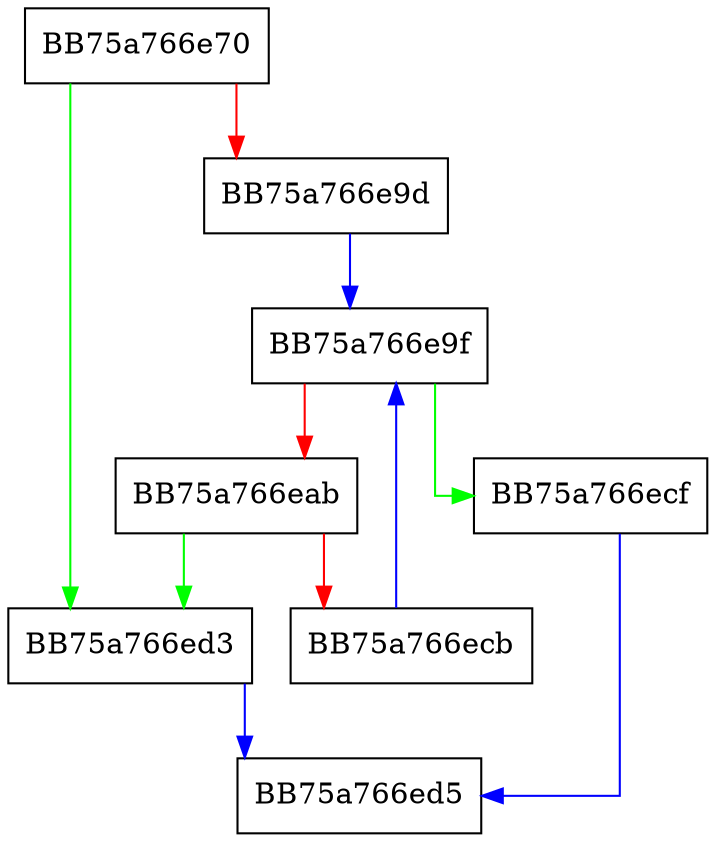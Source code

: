 digraph isPrefixOf {
  node [shape="box"];
  graph [splines=ortho];
  BB75a766e70 -> BB75a766ed3 [color="green"];
  BB75a766e70 -> BB75a766e9d [color="red"];
  BB75a766e9d -> BB75a766e9f [color="blue"];
  BB75a766e9f -> BB75a766ecf [color="green"];
  BB75a766e9f -> BB75a766eab [color="red"];
  BB75a766eab -> BB75a766ed3 [color="green"];
  BB75a766eab -> BB75a766ecb [color="red"];
  BB75a766ecb -> BB75a766e9f [color="blue"];
  BB75a766ecf -> BB75a766ed5 [color="blue"];
  BB75a766ed3 -> BB75a766ed5 [color="blue"];
}